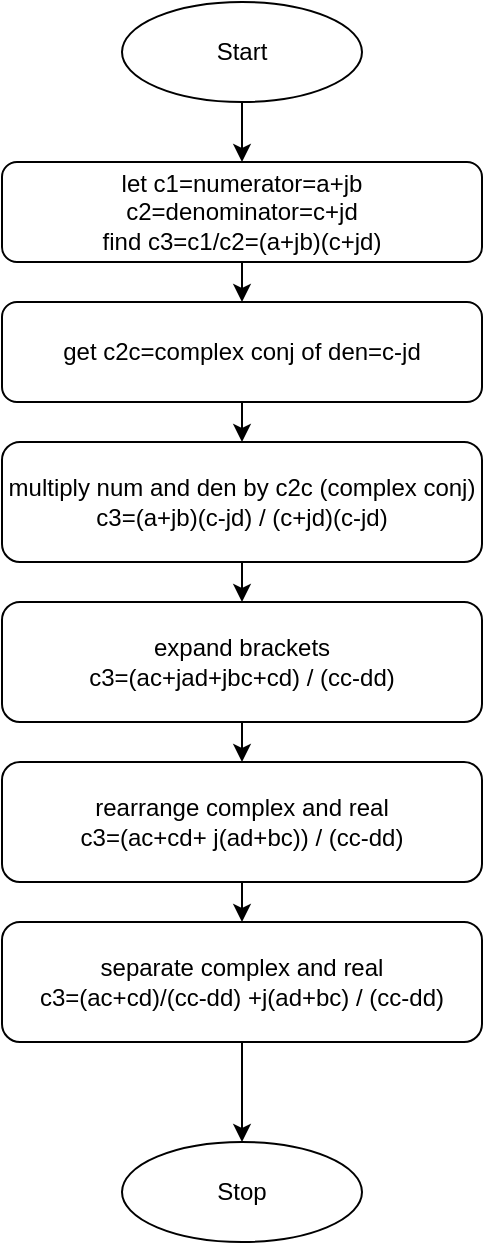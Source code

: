 <mxfile version="13.4.5" type="device"><diagram id="QMnSbRA4gkaOP-cgD9UK" name="Page-1"><mxGraphModel dx="1086" dy="806" grid="1" gridSize="10" guides="1" tooltips="1" connect="1" arrows="1" fold="1" page="1" pageScale="1" pageWidth="850" pageHeight="1100" math="0" shadow="0"><root><mxCell id="0"/><mxCell id="1" parent="0"/><mxCell id="0hVrKAsHsAfFWNh-fmjB-1" style="edgeStyle=orthogonalEdgeStyle;rounded=0;orthogonalLoop=1;jettySize=auto;html=1;exitX=0.5;exitY=1;exitDx=0;exitDy=0;entryX=0.5;entryY=0;entryDx=0;entryDy=0;" edge="1" parent="1" source="FzBAwN962MHbXVNSaylK-1" target="FzBAwN962MHbXVNSaylK-4"><mxGeometry relative="1" as="geometry"/></mxCell><mxCell id="FzBAwN962MHbXVNSaylK-1" value="let c1=numerator=a+jb&lt;br&gt;c2=denominator=c+jd&lt;br&gt;find c3=c1/c2=(a+jb)(c+jd)" style="rounded=1;whiteSpace=wrap;html=1;" parent="1" vertex="1"><mxGeometry x="170" y="160" width="240" height="50" as="geometry"/></mxCell><mxCell id="FzBAwN962MHbXVNSaylK-12" style="edgeStyle=orthogonalEdgeStyle;rounded=0;orthogonalLoop=1;jettySize=auto;html=1;exitX=0.5;exitY=1;exitDx=0;exitDy=0;entryX=0.5;entryY=0;entryDx=0;entryDy=0;" parent="1" source="FzBAwN962MHbXVNSaylK-2" target="FzBAwN962MHbXVNSaylK-1" edge="1"><mxGeometry relative="1" as="geometry"/></mxCell><mxCell id="FzBAwN962MHbXVNSaylK-2" value="Start" style="ellipse;whiteSpace=wrap;html=1;" parent="1" vertex="1"><mxGeometry x="230" y="80" width="120" height="50" as="geometry"/></mxCell><mxCell id="0hVrKAsHsAfFWNh-fmjB-2" style="edgeStyle=orthogonalEdgeStyle;rounded=0;orthogonalLoop=1;jettySize=auto;html=1;exitX=0.5;exitY=1;exitDx=0;exitDy=0;entryX=0.5;entryY=0;entryDx=0;entryDy=0;" edge="1" parent="1" source="FzBAwN962MHbXVNSaylK-4" target="FzBAwN962MHbXVNSaylK-5"><mxGeometry relative="1" as="geometry"/></mxCell><mxCell id="FzBAwN962MHbXVNSaylK-4" value="get c2c=complex conj of den=c-jd" style="rounded=1;whiteSpace=wrap;html=1;" parent="1" vertex="1"><mxGeometry x="170" y="230" width="240" height="50" as="geometry"/></mxCell><mxCell id="0hVrKAsHsAfFWNh-fmjB-3" style="edgeStyle=orthogonalEdgeStyle;rounded=0;orthogonalLoop=1;jettySize=auto;html=1;exitX=0.5;exitY=1;exitDx=0;exitDy=0;entryX=0.5;entryY=0;entryDx=0;entryDy=0;" edge="1" parent="1" source="FzBAwN962MHbXVNSaylK-5" target="FzBAwN962MHbXVNSaylK-8"><mxGeometry relative="1" as="geometry"/></mxCell><mxCell id="FzBAwN962MHbXVNSaylK-5" value="multiply num and den by c2c (complex conj)&lt;br&gt;c3=(a+jb)(c-jd) / (c+jd)(c-jd)&lt;br&gt;" style="rounded=1;whiteSpace=wrap;html=1;" parent="1" vertex="1"><mxGeometry x="170" y="300" width="240" height="60" as="geometry"/></mxCell><mxCell id="0hVrKAsHsAfFWNh-fmjB-4" style="edgeStyle=orthogonalEdgeStyle;rounded=0;orthogonalLoop=1;jettySize=auto;html=1;exitX=0.5;exitY=1;exitDx=0;exitDy=0;entryX=0.5;entryY=0;entryDx=0;entryDy=0;" edge="1" parent="1" source="FzBAwN962MHbXVNSaylK-8" target="FzBAwN962MHbXVNSaylK-9"><mxGeometry relative="1" as="geometry"/></mxCell><mxCell id="FzBAwN962MHbXVNSaylK-8" value="expand brackets&lt;br&gt;c3=(ac+jad+jbc+cd) / (cc-dd)" style="rounded=1;whiteSpace=wrap;html=1;" parent="1" vertex="1"><mxGeometry x="170" y="380" width="240" height="60" as="geometry"/></mxCell><mxCell id="0hVrKAsHsAfFWNh-fmjB-5" style="edgeStyle=orthogonalEdgeStyle;rounded=0;orthogonalLoop=1;jettySize=auto;html=1;exitX=0.5;exitY=1;exitDx=0;exitDy=0;entryX=0.5;entryY=0;entryDx=0;entryDy=0;" edge="1" parent="1" source="FzBAwN962MHbXVNSaylK-9" target="FzBAwN962MHbXVNSaylK-10"><mxGeometry relative="1" as="geometry"/></mxCell><mxCell id="FzBAwN962MHbXVNSaylK-9" value="rearrange complex and real&lt;br&gt;c3=(ac+cd+ j(ad+bc)) / (cc-dd)" style="rounded=1;whiteSpace=wrap;html=1;" parent="1" vertex="1"><mxGeometry x="170" y="460" width="240" height="60" as="geometry"/></mxCell><mxCell id="0hVrKAsHsAfFWNh-fmjB-6" style="edgeStyle=orthogonalEdgeStyle;rounded=0;orthogonalLoop=1;jettySize=auto;html=1;exitX=0.5;exitY=1;exitDx=0;exitDy=0;entryX=0.5;entryY=0;entryDx=0;entryDy=0;" edge="1" parent="1" source="FzBAwN962MHbXVNSaylK-10" target="FzBAwN962MHbXVNSaylK-11"><mxGeometry relative="1" as="geometry"><Array as="points"/></mxGeometry></mxCell><mxCell id="FzBAwN962MHbXVNSaylK-10" value="separate complex and real&lt;br&gt;c3=(ac+cd)/(cc-dd) +j(ad+bc) / (cc-dd)" style="rounded=1;whiteSpace=wrap;html=1;" parent="1" vertex="1"><mxGeometry x="170" y="540" width="240" height="60" as="geometry"/></mxCell><mxCell id="FzBAwN962MHbXVNSaylK-11" value="Stop" style="ellipse;whiteSpace=wrap;html=1;" parent="1" vertex="1"><mxGeometry x="230" y="650" width="120" height="50" as="geometry"/></mxCell></root></mxGraphModel></diagram></mxfile>